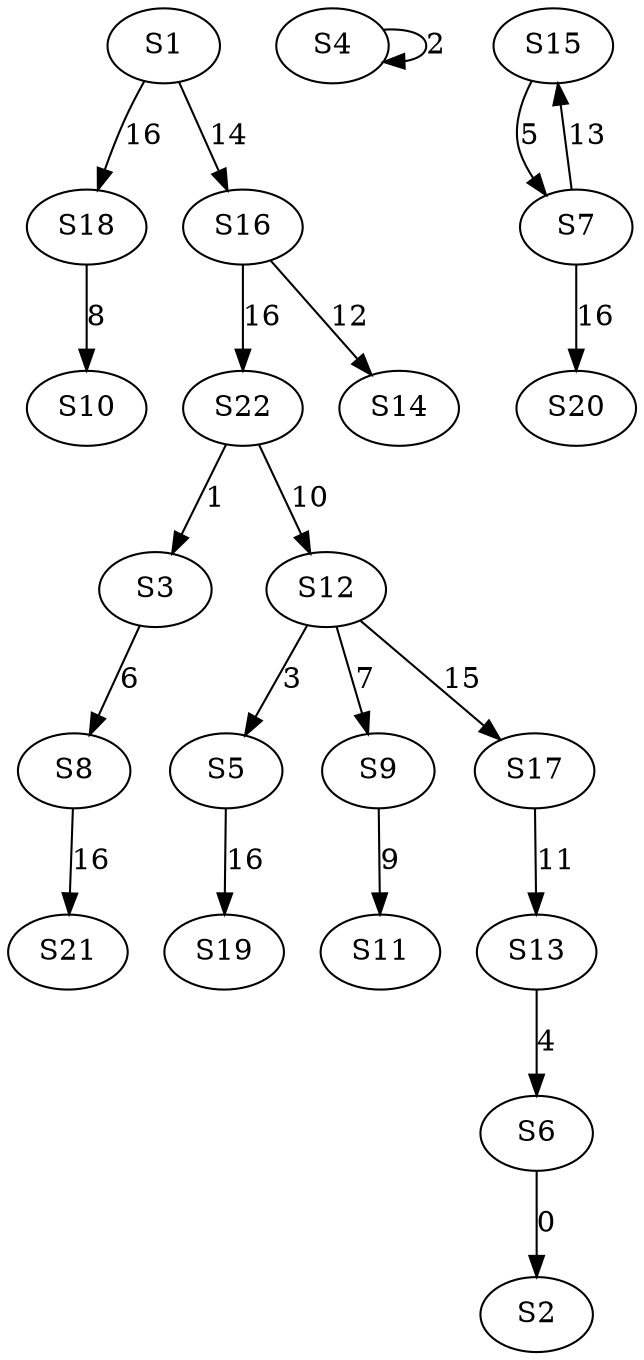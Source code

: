 strict digraph {
	S6 -> S2 [ label = 0 ];
	S22 -> S3 [ label = 1 ];
	S4 -> S4 [ label = 2 ];
	S12 -> S5 [ label = 3 ];
	S13 -> S6 [ label = 4 ];
	S15 -> S7 [ label = 5 ];
	S3 -> S8 [ label = 6 ];
	S12 -> S9 [ label = 7 ];
	S18 -> S10 [ label = 8 ];
	S9 -> S11 [ label = 9 ];
	S22 -> S12 [ label = 10 ];
	S17 -> S13 [ label = 11 ];
	S16 -> S14 [ label = 12 ];
	S7 -> S15 [ label = 13 ];
	S1 -> S16 [ label = 14 ];
	S12 -> S17 [ label = 15 ];
	S1 -> S18 [ label = 16 ];
	S5 -> S19 [ label = 16 ];
	S7 -> S20 [ label = 16 ];
	S8 -> S21 [ label = 16 ];
	S16 -> S22 [ label = 16 ];
}